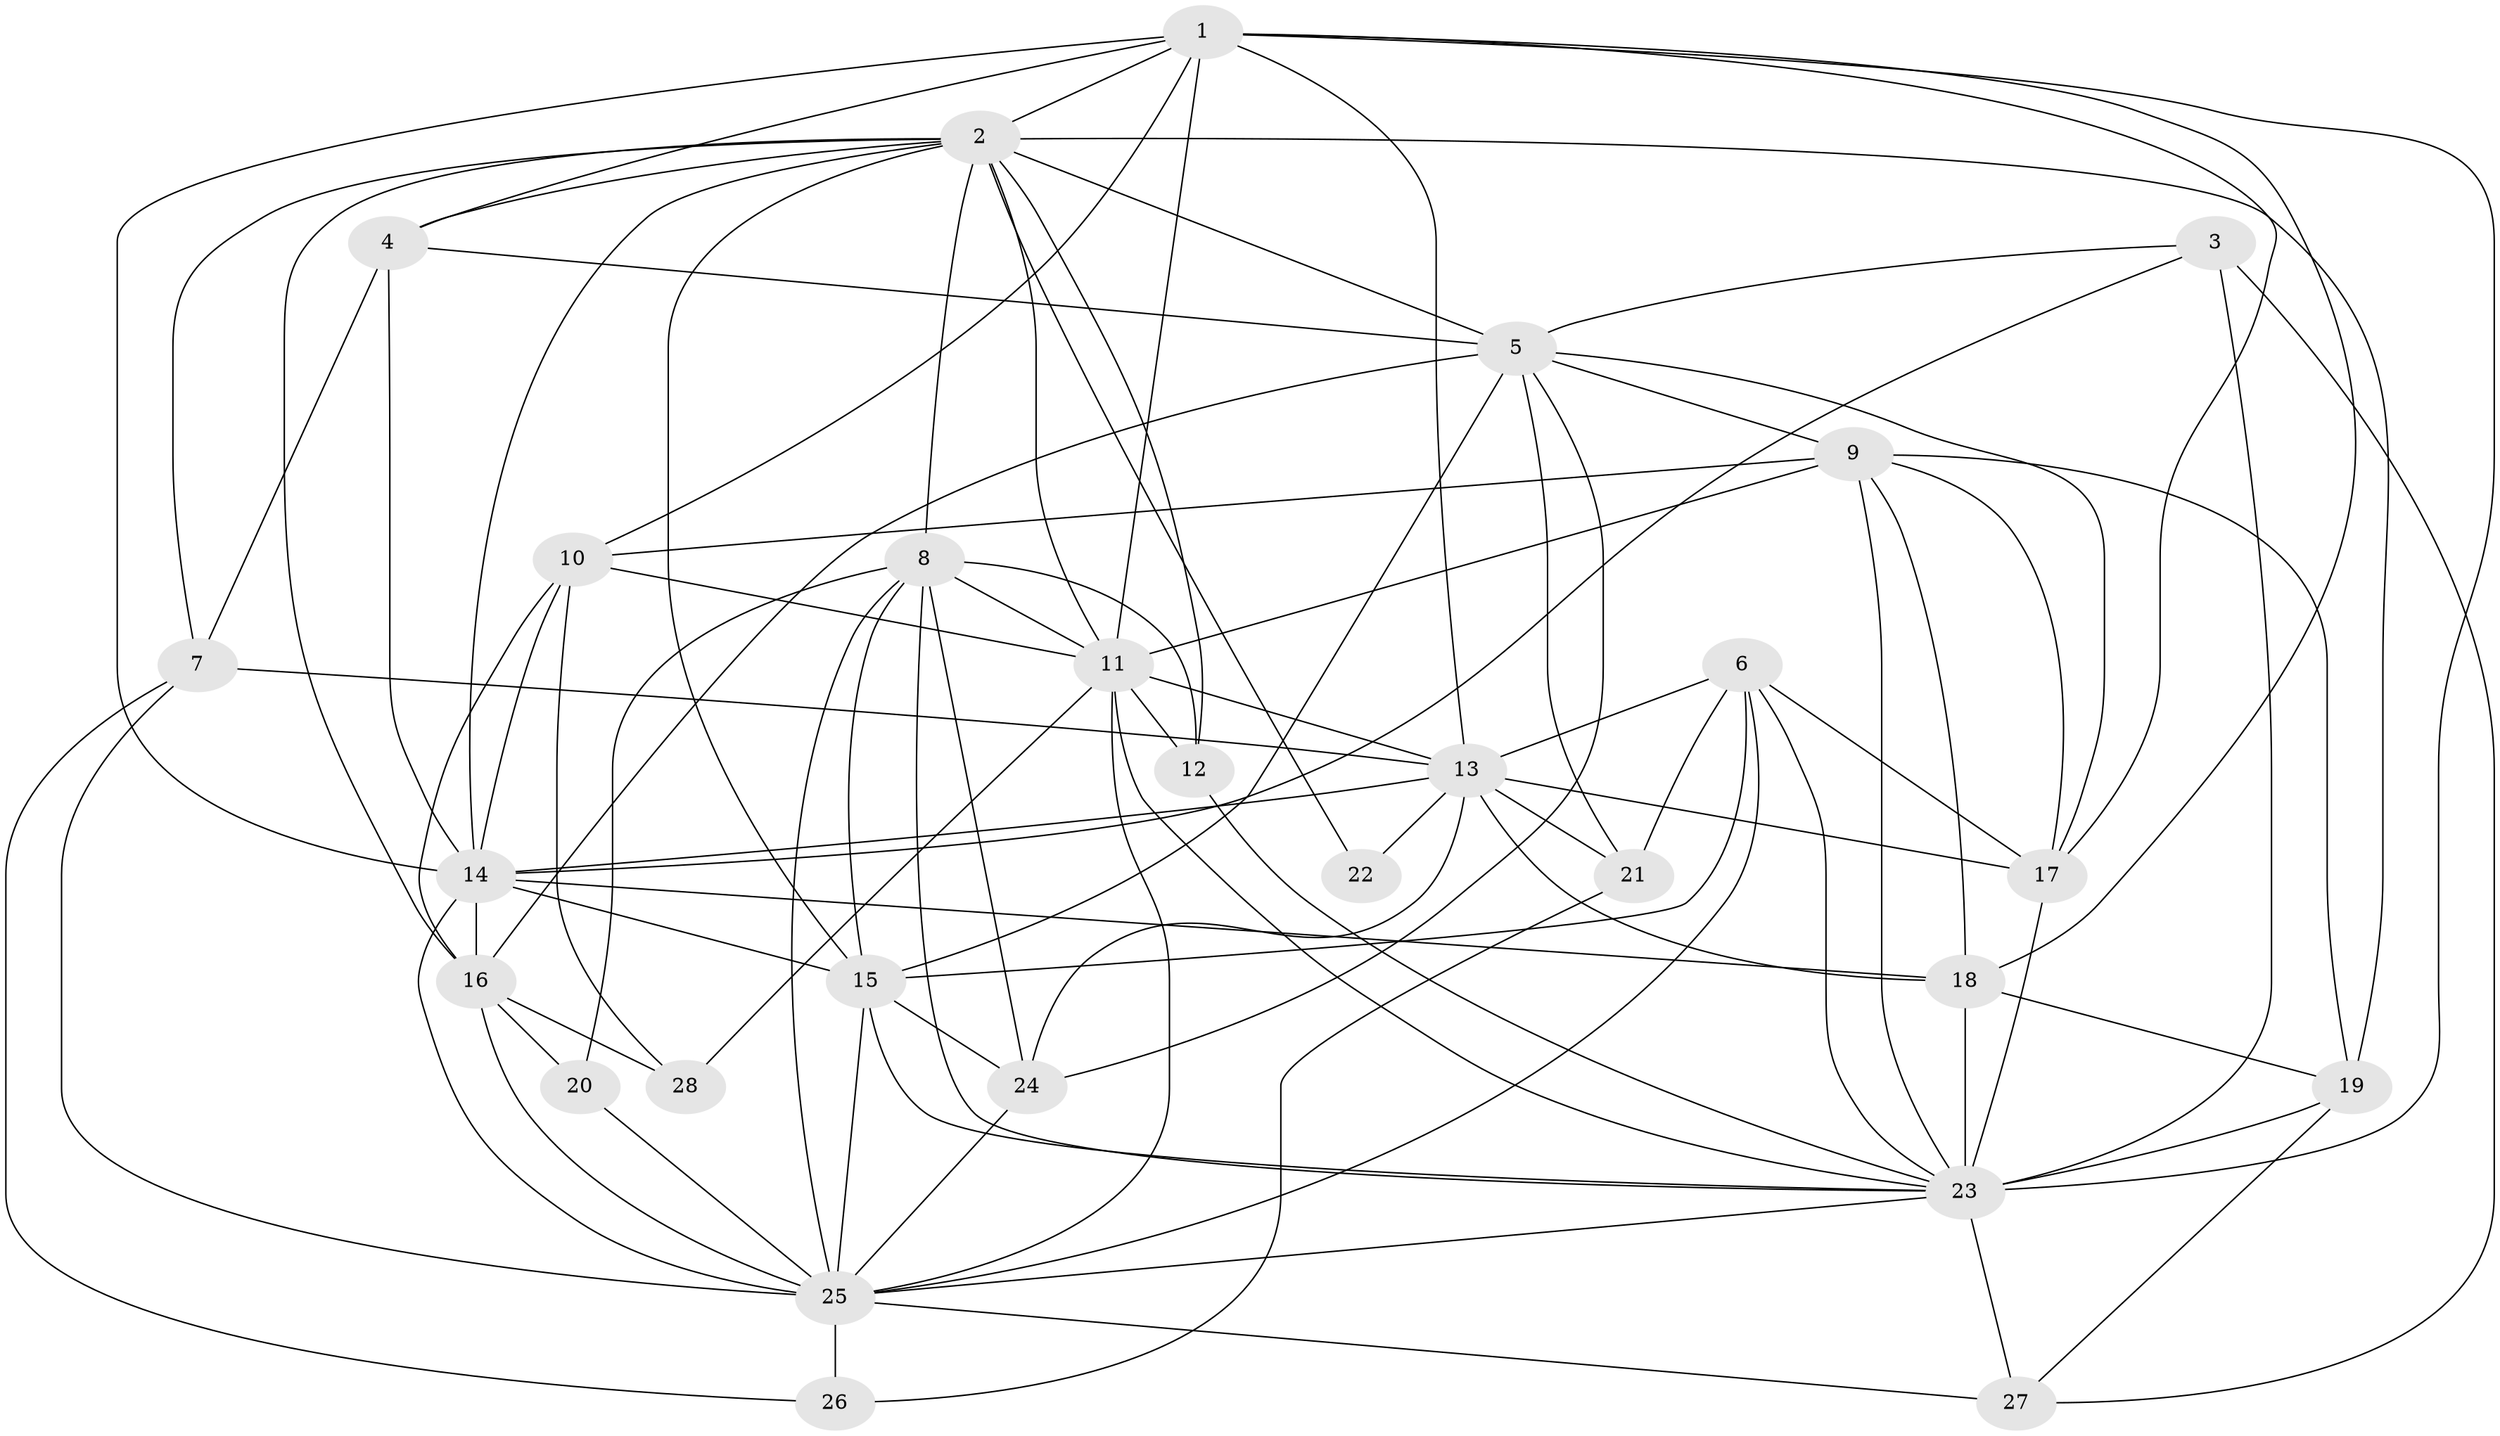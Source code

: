 // original degree distribution, {3: 0.25882352941176473, 4: 0.27058823529411763, 5: 0.24705882352941178, 2: 0.11764705882352941, 6: 0.07058823529411765, 7: 0.03529411764705882}
// Generated by graph-tools (version 1.1) at 2025/50/03/04/25 22:50:47]
// undirected, 28 vertices, 93 edges
graph export_dot {
  node [color=gray90,style=filled];
  1;
  2;
  3;
  4;
  5;
  6;
  7;
  8;
  9;
  10;
  11;
  12;
  13;
  14;
  15;
  16;
  17;
  18;
  19;
  20;
  21;
  22;
  23;
  24;
  25;
  26;
  27;
  28;
  1 -- 2 [weight=1.0];
  1 -- 4 [weight=1.0];
  1 -- 10 [weight=1.0];
  1 -- 11 [weight=1.0];
  1 -- 13 [weight=1.0];
  1 -- 14 [weight=3.0];
  1 -- 17 [weight=1.0];
  1 -- 18 [weight=1.0];
  1 -- 23 [weight=1.0];
  2 -- 4 [weight=1.0];
  2 -- 5 [weight=1.0];
  2 -- 7 [weight=1.0];
  2 -- 8 [weight=1.0];
  2 -- 11 [weight=1.0];
  2 -- 12 [weight=1.0];
  2 -- 14 [weight=1.0];
  2 -- 15 [weight=1.0];
  2 -- 16 [weight=1.0];
  2 -- 19 [weight=1.0];
  2 -- 22 [weight=2.0];
  3 -- 5 [weight=1.0];
  3 -- 14 [weight=1.0];
  3 -- 23 [weight=2.0];
  3 -- 27 [weight=1.0];
  4 -- 5 [weight=1.0];
  4 -- 7 [weight=1.0];
  4 -- 14 [weight=1.0];
  5 -- 9 [weight=1.0];
  5 -- 15 [weight=1.0];
  5 -- 16 [weight=1.0];
  5 -- 17 [weight=1.0];
  5 -- 21 [weight=1.0];
  5 -- 24 [weight=1.0];
  6 -- 13 [weight=1.0];
  6 -- 15 [weight=1.0];
  6 -- 17 [weight=1.0];
  6 -- 21 [weight=1.0];
  6 -- 23 [weight=1.0];
  6 -- 25 [weight=1.0];
  7 -- 13 [weight=3.0];
  7 -- 25 [weight=1.0];
  7 -- 26 [weight=1.0];
  8 -- 11 [weight=1.0];
  8 -- 12 [weight=2.0];
  8 -- 15 [weight=1.0];
  8 -- 20 [weight=1.0];
  8 -- 23 [weight=1.0];
  8 -- 24 [weight=1.0];
  8 -- 25 [weight=1.0];
  9 -- 10 [weight=1.0];
  9 -- 11 [weight=2.0];
  9 -- 17 [weight=1.0];
  9 -- 18 [weight=1.0];
  9 -- 19 [weight=1.0];
  9 -- 23 [weight=1.0];
  10 -- 11 [weight=1.0];
  10 -- 14 [weight=1.0];
  10 -- 16 [weight=1.0];
  10 -- 28 [weight=1.0];
  11 -- 12 [weight=1.0];
  11 -- 13 [weight=1.0];
  11 -- 23 [weight=1.0];
  11 -- 25 [weight=1.0];
  11 -- 28 [weight=1.0];
  12 -- 23 [weight=1.0];
  13 -- 14 [weight=2.0];
  13 -- 17 [weight=2.0];
  13 -- 18 [weight=2.0];
  13 -- 21 [weight=1.0];
  13 -- 22 [weight=1.0];
  13 -- 24 [weight=1.0];
  14 -- 15 [weight=1.0];
  14 -- 16 [weight=1.0];
  14 -- 18 [weight=1.0];
  14 -- 25 [weight=1.0];
  15 -- 23 [weight=2.0];
  15 -- 24 [weight=1.0];
  15 -- 25 [weight=1.0];
  16 -- 20 [weight=1.0];
  16 -- 25 [weight=1.0];
  16 -- 28 [weight=1.0];
  17 -- 23 [weight=3.0];
  18 -- 19 [weight=1.0];
  18 -- 23 [weight=1.0];
  19 -- 23 [weight=1.0];
  19 -- 27 [weight=1.0];
  20 -- 25 [weight=1.0];
  21 -- 26 [weight=1.0];
  23 -- 25 [weight=1.0];
  23 -- 27 [weight=1.0];
  24 -- 25 [weight=1.0];
  25 -- 26 [weight=1.0];
  25 -- 27 [weight=1.0];
}
